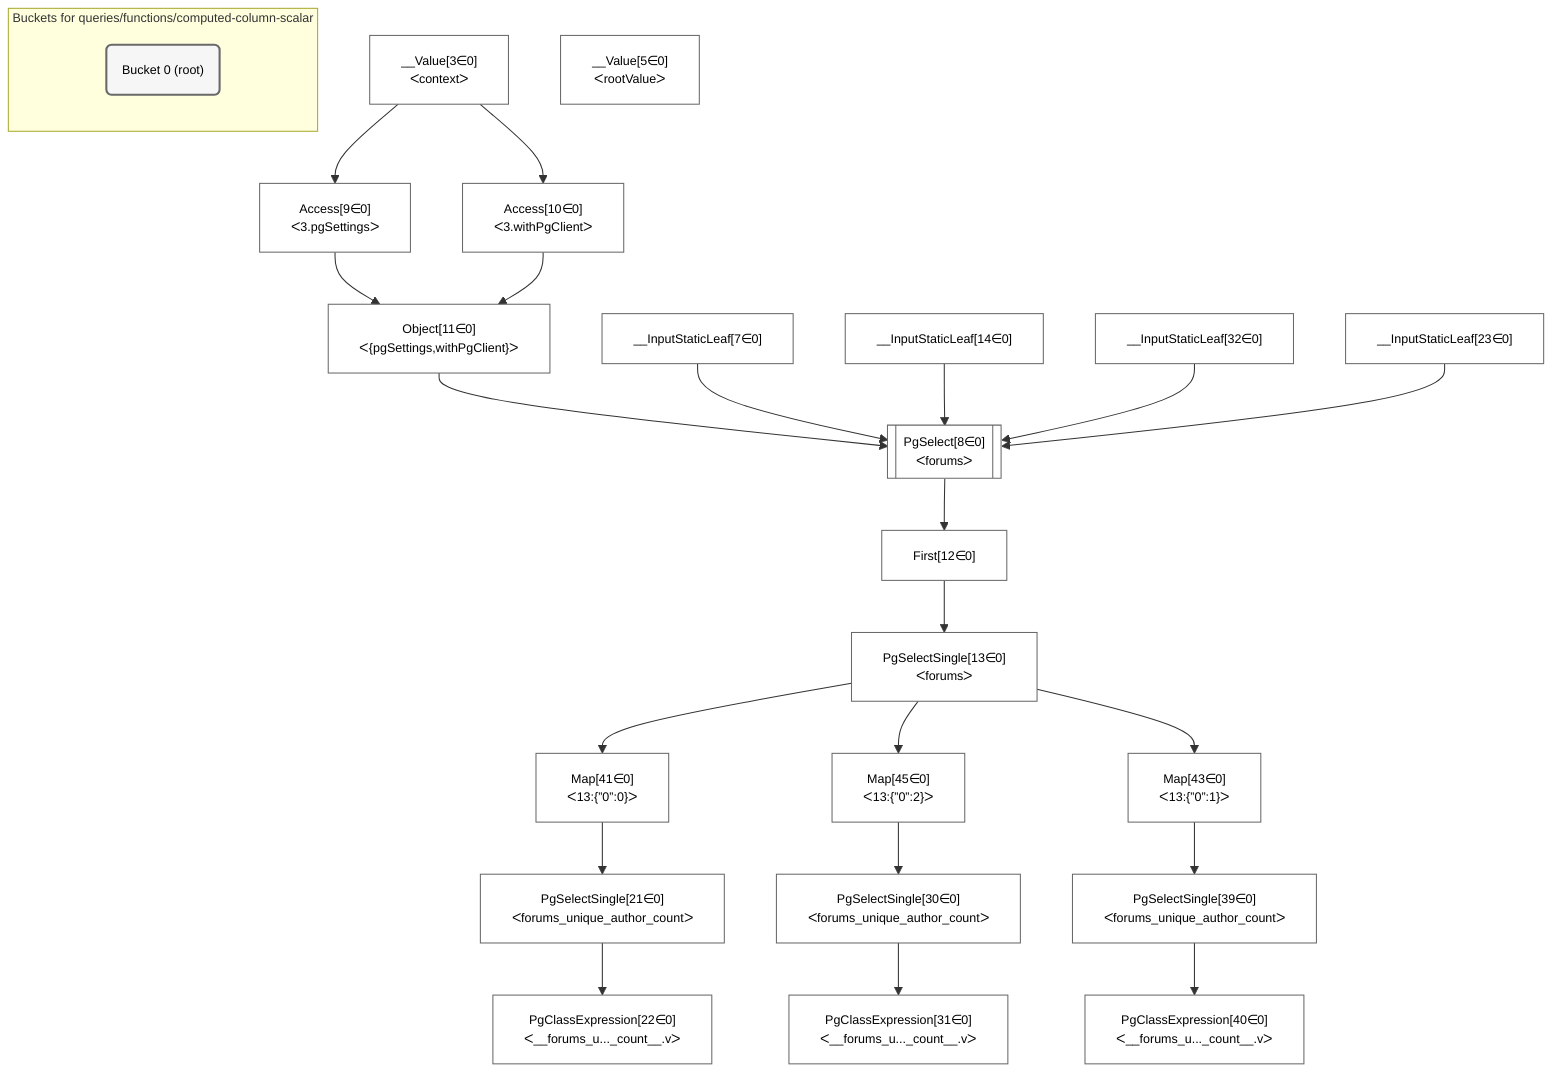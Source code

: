 %%{init: {'themeVariables': { 'fontSize': '12px'}}}%%
graph TD
    classDef path fill:#eee,stroke:#000,color:#000
    classDef plan fill:#fff,stroke-width:1px,color:#000
    classDef itemplan fill:#fff,stroke-width:2px,color:#000
    classDef sideeffectplan fill:#f00,stroke-width:2px,color:#000
    classDef bucket fill:#f6f6f6,color:#000,stroke-width:2px,text-align:left


    %% define steps
    __Value3["__Value[3∈0]<br />ᐸcontextᐳ"]:::plan
    __Value5["__Value[5∈0]<br />ᐸrootValueᐳ"]:::plan
    __InputStaticLeaf7["__InputStaticLeaf[7∈0]"]:::plan
    Access9["Access[9∈0]<br />ᐸ3.pgSettingsᐳ"]:::plan
    Access10["Access[10∈0]<br />ᐸ3.withPgClientᐳ"]:::plan
    Object11["Object[11∈0]<br />ᐸ{pgSettings,withPgClient}ᐳ"]:::plan
    __InputStaticLeaf14["__InputStaticLeaf[14∈0]"]:::plan
    __InputStaticLeaf32["__InputStaticLeaf[32∈0]"]:::plan
    __InputStaticLeaf23["__InputStaticLeaf[23∈0]"]:::plan
    PgSelect8[["PgSelect[8∈0]<br />ᐸforumsᐳ"]]:::plan
    First12["First[12∈0]"]:::plan
    PgSelectSingle13["PgSelectSingle[13∈0]<br />ᐸforumsᐳ"]:::plan
    Map41["Map[41∈0]<br />ᐸ13:{”0”:0}ᐳ"]:::plan
    PgSelectSingle21["PgSelectSingle[21∈0]<br />ᐸforums_unique_author_countᐳ"]:::plan
    PgClassExpression22["PgClassExpression[22∈0]<br />ᐸ__forums_u..._count__.vᐳ"]:::plan
    Map45["Map[45∈0]<br />ᐸ13:{”0”:2}ᐳ"]:::plan
    PgSelectSingle30["PgSelectSingle[30∈0]<br />ᐸforums_unique_author_countᐳ"]:::plan
    PgClassExpression31["PgClassExpression[31∈0]<br />ᐸ__forums_u..._count__.vᐳ"]:::plan
    Map43["Map[43∈0]<br />ᐸ13:{”0”:1}ᐳ"]:::plan
    PgSelectSingle39["PgSelectSingle[39∈0]<br />ᐸforums_unique_author_countᐳ"]:::plan
    PgClassExpression40["PgClassExpression[40∈0]<br />ᐸ__forums_u..._count__.vᐳ"]:::plan

    %% plan dependencies
    __Value3 --> Access9
    __Value3 --> Access10
    Access9 & Access10 --> Object11
    Object11 & __InputStaticLeaf7 & __InputStaticLeaf14 & __InputStaticLeaf32 & __InputStaticLeaf23 --> PgSelect8
    PgSelect8 --> First12
    First12 --> PgSelectSingle13
    PgSelectSingle13 --> Map41
    Map41 --> PgSelectSingle21
    PgSelectSingle21 --> PgClassExpression22
    PgSelectSingle13 --> Map45
    Map45 --> PgSelectSingle30
    PgSelectSingle30 --> PgClassExpression31
    PgSelectSingle13 --> Map43
    Map43 --> PgSelectSingle39
    PgSelectSingle39 --> PgClassExpression40

    subgraph "Buckets for queries/functions/computed-column-scalar"
    Bucket0("Bucket 0 (root)"):::bucket
    classDef bucket0 stroke:#696969
    class Bucket0,__Value3,__Value5,__InputStaticLeaf7,PgSelect8,Access9,Access10,Object11,First12,PgSelectSingle13,__InputStaticLeaf14,PgSelectSingle21,PgClassExpression22,__InputStaticLeaf23,PgSelectSingle30,PgClassExpression31,__InputStaticLeaf32,PgSelectSingle39,PgClassExpression40,Map41,Map43,Map45 bucket0
    end